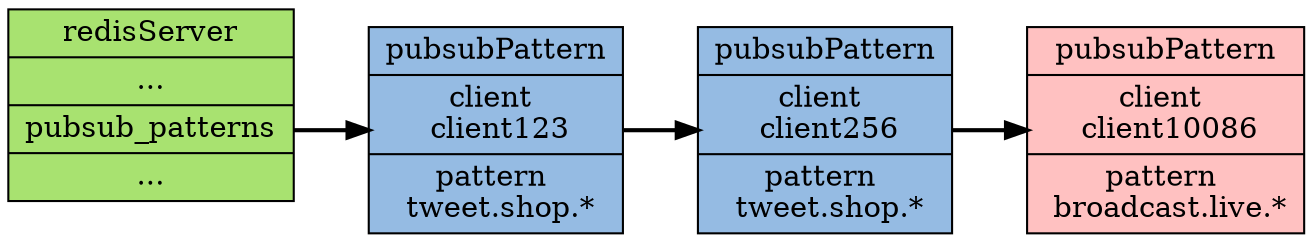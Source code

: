 digraph pubsub_pattern {
    
    rankdir = LR;

    node [shape = record, style = filled];

    edge [style = bold];

    redisServer [label = "redisServer| ... |<pubsub_patterns> pubsub_patterns | ...", fillcolor = "#A8E270"];

    pubsubPattern_1 [label = "pubsubPattern | client \n client123 | pattern \n tweet.shop.*", fillcolor = "#95BBE3"];

    pubsubPattern_2 [label = "pubsubPattern | client \n client256 | pattern \n tweet.shop.*", fillcolor = "#95BBE3"];

    pubsubPattern_3 [label = "pubsubPattern | client \n client10086 | pattern \n broadcast.live.*", fillcolor = "#FFC1C1"];

    redisServer:pubsub_patterns -> pubsubPattern_1;
    pubsubPattern_1 -> pubsubPattern_2;
    pubsubPattern_2 -> pubsubPattern_3;
}

